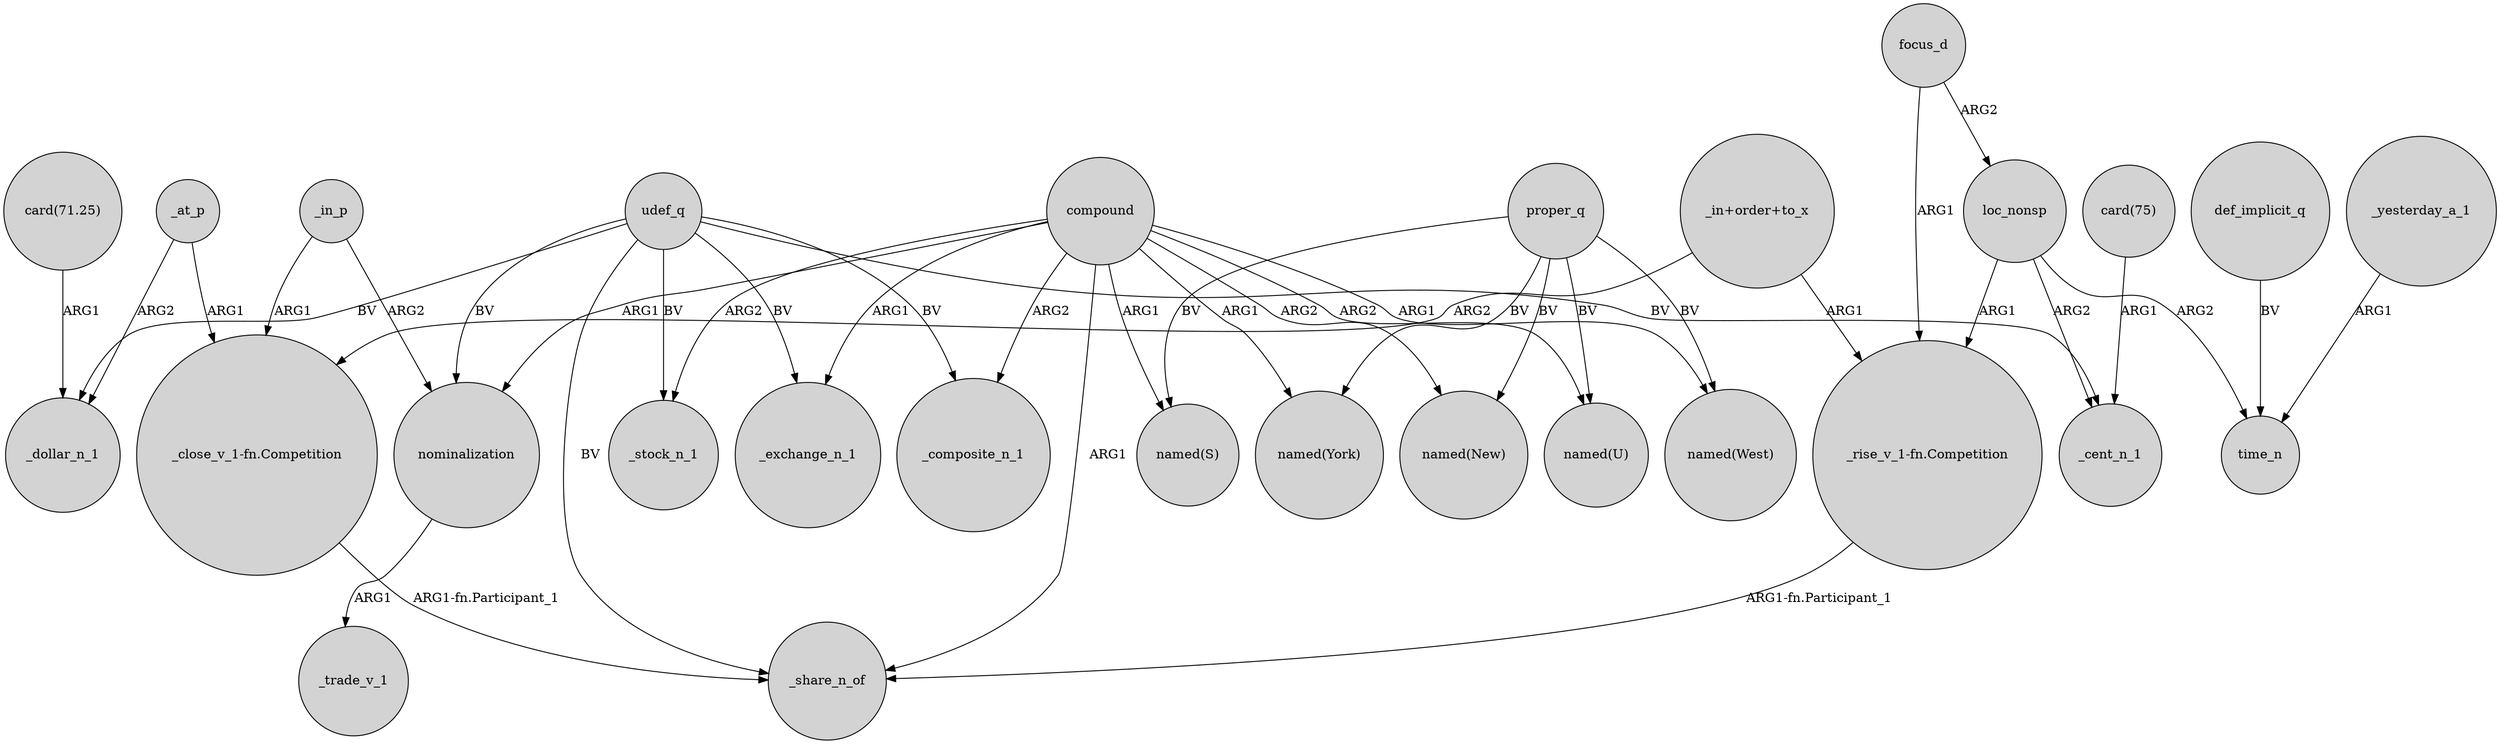 digraph {
	node [shape=circle style=filled]
	"_rise_v_1-fn.Competition" -> _share_n_of [label="ARG1-fn.Participant_1"]
	loc_nonsp -> "_rise_v_1-fn.Competition" [label=ARG1]
	_at_p -> "_close_v_1-fn.Competition" [label=ARG1]
	compound -> "named(New)" [label=ARG2]
	"_in+order+to_x" -> "_rise_v_1-fn.Competition" [label=ARG1]
	compound -> _share_n_of [label=ARG1]
	proper_q -> "named(New)" [label=BV]
	compound -> "named(U)" [label=ARG2]
	udef_q -> nominalization [label=BV]
	udef_q -> _exchange_n_1 [label=BV]
	_yesterday_a_1 -> time_n [label=ARG1]
	focus_d -> loc_nonsp [label=ARG2]
	compound -> "named(West)" [label=ARG1]
	udef_q -> _cent_n_1 [label=BV]
	compound -> "named(S)" [label=ARG1]
	focus_d -> "_rise_v_1-fn.Competition" [label=ARG1]
	compound -> _exchange_n_1 [label=ARG1]
	loc_nonsp -> _cent_n_1 [label=ARG2]
	proper_q -> "named(York)" [label=BV]
	"card(71.25)" -> _dollar_n_1 [label=ARG1]
	compound -> nominalization [label=ARG1]
	udef_q -> _stock_n_1 [label=BV]
	_at_p -> _dollar_n_1 [label=ARG2]
	"card(75)" -> _cent_n_1 [label=ARG1]
	proper_q -> "named(U)" [label=BV]
	udef_q -> _share_n_of [label=BV]
	compound -> _stock_n_1 [label=ARG2]
	udef_q -> _dollar_n_1 [label=BV]
	proper_q -> "named(West)" [label=BV]
	"_in+order+to_x" -> "_close_v_1-fn.Competition" [label=ARG2]
	udef_q -> _composite_n_1 [label=BV]
	proper_q -> "named(S)" [label=BV]
	loc_nonsp -> time_n [label=ARG2]
	compound -> "named(York)" [label=ARG1]
	def_implicit_q -> time_n [label=BV]
	_in_p -> nominalization [label=ARG2]
	compound -> _composite_n_1 [label=ARG2]
	_in_p -> "_close_v_1-fn.Competition" [label=ARG1]
	"_close_v_1-fn.Competition" -> _share_n_of [label="ARG1-fn.Participant_1"]
	nominalization -> _trade_v_1 [label=ARG1]
}
